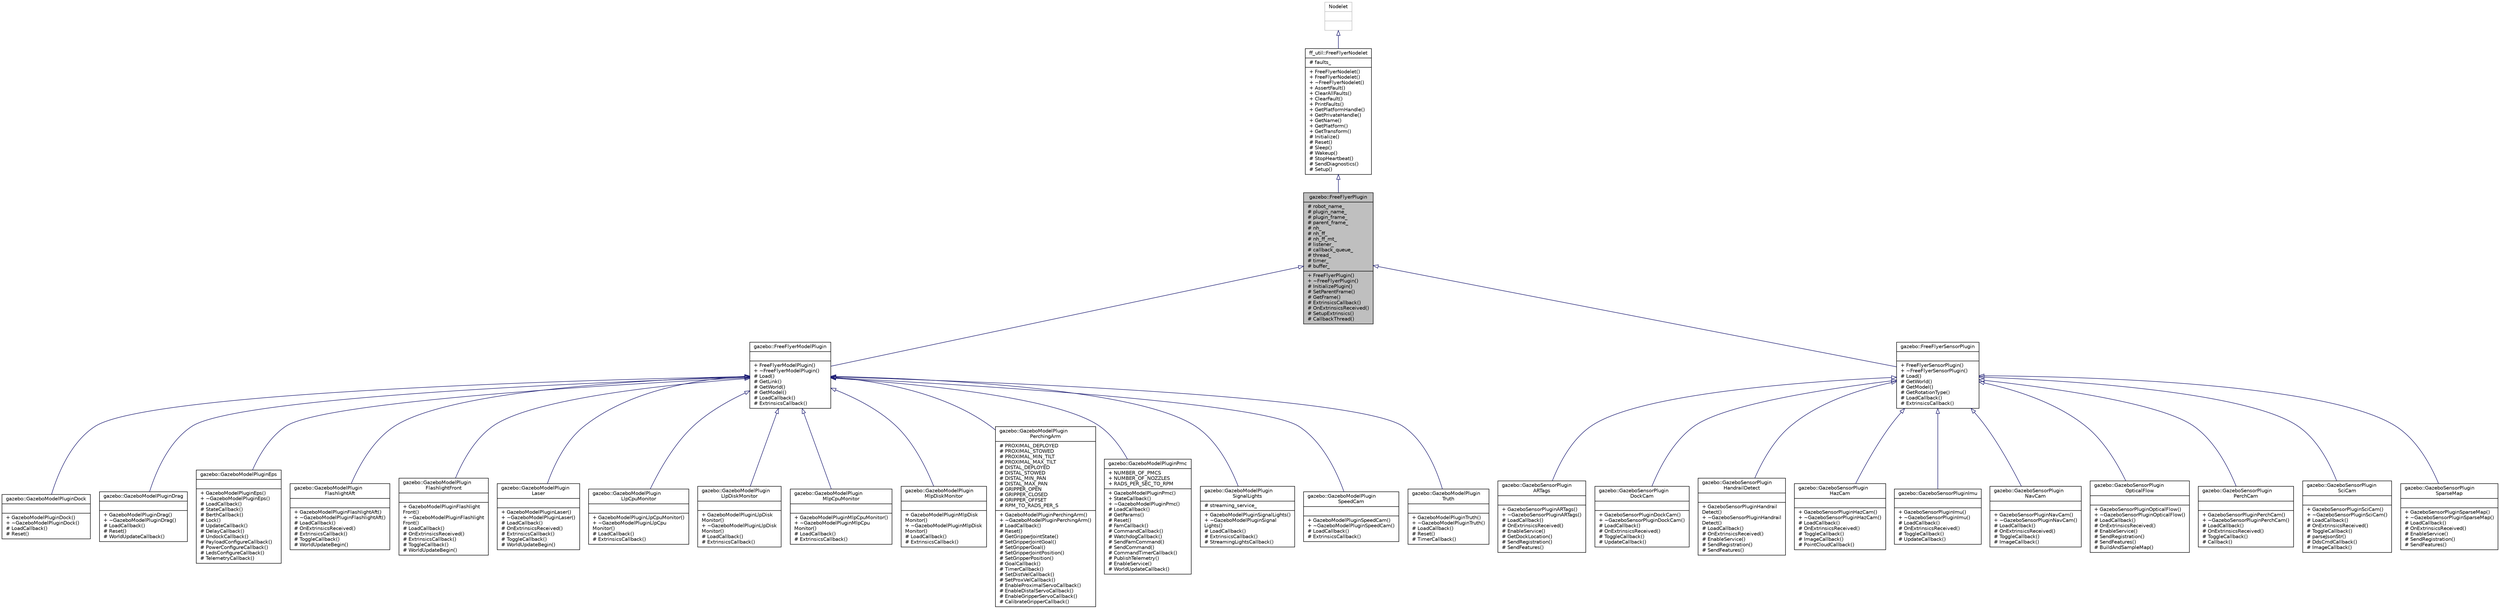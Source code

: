 digraph "gazebo::FreeFlyerPlugin"
{
 // LATEX_PDF_SIZE
  edge [fontname="Helvetica",fontsize="10",labelfontname="Helvetica",labelfontsize="10"];
  node [fontname="Helvetica",fontsize="10",shape=record];
  Node1 [label="{gazebo::FreeFlyerPlugin\n|# robot_name_\l# plugin_name_\l# plugin_frame_\l# parent_frame_\l# nh_\l# nh_ff_\l# nh_ff_mt_\l# listener_\l# callback_queue_\l# thread_\l# timer_\l# buffer_\l|+ FreeFlyerPlugin()\l+ ~FreeFlyerPlugin()\l# InitializePlugin()\l# SetParentFrame()\l# GetFrame()\l# ExtrinsicsCallback()\l# OnExtrinsicsReceived()\l# SetupExtrinsics()\l# CallbackThread()\l}",height=0.2,width=0.4,color="black", fillcolor="grey75", style="filled", fontcolor="black",tooltip=" "];
  Node2 -> Node1 [dir="back",color="midnightblue",fontsize="10",style="solid",arrowtail="onormal",fontname="Helvetica"];
  Node2 [label="{ff_util::FreeFlyerNodelet\n|# faults_\l|+ FreeFlyerNodelet()\l+ FreeFlyerNodelet()\l+ ~FreeFlyerNodelet()\l+ AssertFault()\l+ ClearAllFaults()\l+ ClearFault()\l+ PrintFaults()\l+ GetPlatformHandle()\l+ GetPrivateHandle()\l+ GetName()\l+ GetPlatform()\l+ GetTransform()\l# Initialize()\l# Reset()\l# Sleep()\l# Wakeup()\l# StopHeartbeat()\l# SendDiagnostics()\l# Setup()\l}",height=0.2,width=0.4,color="black", fillcolor="white", style="filled",URL="$classff__util_1_1FreeFlyerNodelet.html",tooltip=" "];
  Node3 -> Node2 [dir="back",color="midnightblue",fontsize="10",style="solid",arrowtail="onormal",fontname="Helvetica"];
  Node3 [label="{Nodelet\n||}",height=0.2,width=0.4,color="grey75", fillcolor="white", style="filled",tooltip=" "];
  Node1 -> Node4 [dir="back",color="midnightblue",fontsize="10",style="solid",arrowtail="onormal",fontname="Helvetica"];
  Node4 [label="{gazebo::FreeFlyerModelPlugin\n||+ FreeFlyerModelPlugin()\l+ ~FreeFlyerModelPlugin()\l# Load()\l# GetLink()\l# GetWorld()\l# GetModel()\l# LoadCallback()\l# ExtrinsicsCallback()\l}",height=0.2,width=0.4,color="black", fillcolor="white", style="filled",URL="$classgazebo_1_1FreeFlyerModelPlugin.html",tooltip=" "];
  Node4 -> Node5 [dir="back",color="midnightblue",fontsize="10",style="solid",arrowtail="onormal",fontname="Helvetica"];
  Node5 [label="{gazebo::GazeboModelPluginDock\n||+ GazeboModelPluginDock()\l+ ~GazeboModelPluginDock()\l# LoadCallback()\l# Reset()\l}",height=0.2,width=0.4,color="black", fillcolor="white", style="filled",URL="$classgazebo_1_1GazeboModelPluginDock.html",tooltip=" "];
  Node4 -> Node6 [dir="back",color="midnightblue",fontsize="10",style="solid",arrowtail="onormal",fontname="Helvetica"];
  Node6 [label="{gazebo::GazeboModelPluginDrag\n||+ GazeboModelPluginDrag()\l+ ~GazeboModelPluginDrag()\l# LoadCallback()\l# Reset()\l# WorldUpdateCallback()\l}",height=0.2,width=0.4,color="black", fillcolor="white", style="filled",URL="$classgazebo_1_1GazeboModelPluginDrag.html",tooltip=" "];
  Node4 -> Node7 [dir="back",color="midnightblue",fontsize="10",style="solid",arrowtail="onormal",fontname="Helvetica"];
  Node7 [label="{gazebo::GazeboModelPluginEps\n||+ GazeboModelPluginEps()\l+ ~GazeboModelPluginEps()\l# LoadCallback()\l# StateCallback()\l# BerthCallback()\l# Lock()\l# UpdateCallback()\l# DelayCallback()\l# UndockCallback()\l# PayloadConfigureCallback()\l# PowerConfigureCallback()\l# LedsConfigureCallback()\l# TelemetryCallback()\l}",height=0.2,width=0.4,color="black", fillcolor="white", style="filled",URL="$classgazebo_1_1GazeboModelPluginEps.html",tooltip=" "];
  Node4 -> Node8 [dir="back",color="midnightblue",fontsize="10",style="solid",arrowtail="onormal",fontname="Helvetica"];
  Node8 [label="{gazebo::GazeboModelPlugin\lFlashlightAft\n||+ GazeboModelPluginFlashlightAft()\l+ ~GazeboModelPluginFlashlightAft()\l# LoadCallback()\l# OnExtrinsicsReceived()\l# ExtrinsicsCallback()\l# ToggleCallback()\l# WorldUpdateBegin()\l}",height=0.2,width=0.4,color="black", fillcolor="white", style="filled",URL="$classgazebo_1_1GazeboModelPluginFlashlightAft.html",tooltip=" "];
  Node4 -> Node9 [dir="back",color="midnightblue",fontsize="10",style="solid",arrowtail="onormal",fontname="Helvetica"];
  Node9 [label="{gazebo::GazeboModelPlugin\lFlashlightFront\n||+ GazeboModelPluginFlashlight\lFront()\l+ ~GazeboModelPluginFlashlight\lFront()\l# LoadCallback()\l# OnExtrinsicsReceived()\l# ExtrinsicsCallback()\l# ToggleCallback()\l# WorldUpdateBegin()\l}",height=0.2,width=0.4,color="black", fillcolor="white", style="filled",URL="$classgazebo_1_1GazeboModelPluginFlashlightFront.html",tooltip=" "];
  Node4 -> Node10 [dir="back",color="midnightblue",fontsize="10",style="solid",arrowtail="onormal",fontname="Helvetica"];
  Node10 [label="{gazebo::GazeboModelPlugin\lLaser\n||+ GazeboModelPluginLaser()\l+ ~GazeboModelPluginLaser()\l# LoadCallback()\l# OnExtrinsicsReceived()\l# ExtrinsicsCallback()\l# ToggleCallback()\l# WorldUpdateBegin()\l}",height=0.2,width=0.4,color="black", fillcolor="white", style="filled",URL="$classgazebo_1_1GazeboModelPluginLaser.html",tooltip=" "];
  Node4 -> Node11 [dir="back",color="midnightblue",fontsize="10",style="solid",arrowtail="onormal",fontname="Helvetica"];
  Node11 [label="{gazebo::GazeboModelPlugin\lLlpCpuMonitor\n||+ GazeboModelPluginLlpCpuMonitor()\l+ ~GazeboModelPluginLlpCpu\lMonitor()\l# LoadCallback()\l# ExtrinsicsCallback()\l}",height=0.2,width=0.4,color="black", fillcolor="white", style="filled",URL="$classgazebo_1_1GazeboModelPluginLlpCpuMonitor.html",tooltip=" "];
  Node4 -> Node12 [dir="back",color="midnightblue",fontsize="10",style="solid",arrowtail="onormal",fontname="Helvetica"];
  Node12 [label="{gazebo::GazeboModelPlugin\lLlpDiskMonitor\n||+ GazeboModelPluginLlpDisk\lMonitor()\l+ ~GazeboModelPluginLlpDisk\lMonitor()\l# LoadCallback()\l# ExtrinsicsCallback()\l}",height=0.2,width=0.4,color="black", fillcolor="white", style="filled",URL="$classgazebo_1_1GazeboModelPluginLlpDiskMonitor.html",tooltip=" "];
  Node4 -> Node13 [dir="back",color="midnightblue",fontsize="10",style="solid",arrowtail="onormal",fontname="Helvetica"];
  Node13 [label="{gazebo::GazeboModelPlugin\lMlpCpuMonitor\n||+ GazeboModelPluginMlpCpuMonitor()\l+ ~GazeboModelPluginMlpCpu\lMonitor()\l# LoadCallback()\l# ExtrinsicsCallback()\l}",height=0.2,width=0.4,color="black", fillcolor="white", style="filled",URL="$classgazebo_1_1GazeboModelPluginMlpCpuMonitor.html",tooltip=" "];
  Node4 -> Node14 [dir="back",color="midnightblue",fontsize="10",style="solid",arrowtail="onormal",fontname="Helvetica"];
  Node14 [label="{gazebo::GazeboModelPlugin\lMlpDiskMonitor\n||+ GazeboModelPluginMlpDisk\lMonitor()\l+ ~GazeboModelPluginMlpDisk\lMonitor()\l# LoadCallback()\l# ExtrinsicsCallback()\l}",height=0.2,width=0.4,color="black", fillcolor="white", style="filled",URL="$classgazebo_1_1GazeboModelPluginMlpDiskMonitor.html",tooltip=" "];
  Node4 -> Node15 [dir="back",color="midnightblue",fontsize="10",style="solid",arrowtail="onormal",fontname="Helvetica"];
  Node15 [label="{gazebo::GazeboModelPlugin\lPerchingArm\n|# PROXIMAL_DEPLOYED\l# PROXIMAL_STOWED\l# PROXIMAL_MIN_TILT\l# PROXIMAL_MAX_TILT\l# DISTAL_DEPLOYED\l# DISTAL_STOWED\l# DISTAL_MIN_PAN\l# DISTAL_MAX_PAN\l# GRIPPER_OPEN\l# GRIPPER_CLOSED\l# GRIPPER_OFFSET\l# RPM_TO_RADS_PER_S\l|+ GazeboModelPluginPerchingArm()\l+ ~GazeboModelPluginPerchingArm()\l# LoadCallback()\l# Reset()\l# GetGripperJointState()\l# SetGripperJointGoal()\l# SetGripperGoal()\l# SetGripperJointPosition()\l# SetGripperPosition()\l# GoalCallback()\l# TimerCallback()\l# SetDistVelCallback()\l# SetProxVelCallback()\l# EnableProximalServoCallback()\l# EnableDistalServoCallback()\l# EnableGripperServoCallback()\l# CalibrateGripperCallback()\l}",height=0.2,width=0.4,color="black", fillcolor="white", style="filled",URL="$classgazebo_1_1GazeboModelPluginPerchingArm.html",tooltip=" "];
  Node4 -> Node16 [dir="back",color="midnightblue",fontsize="10",style="solid",arrowtail="onormal",fontname="Helvetica"];
  Node16 [label="{gazebo::GazeboModelPluginPmc\n|+ NUMBER_OF_PMCS\l+ NUMBER_OF_NOZZLES\l+ RADS_PER_SEC_TO_RPM\l|+ GazeboModelPluginPmc()\l+ StateCallback()\l+ ~GazeboModelPluginPmc()\l# LoadCallback()\l# GetParams()\l# Reset()\l# FamCallback()\l# CommandCallback()\l# WatchdogCallback()\l# SendFamCommand()\l# SendCommand()\l# CommandTimerCallback()\l# PublishTelemetry()\l# EnableService()\l# WorldUpdateCallback()\l}",height=0.2,width=0.4,color="black", fillcolor="white", style="filled",URL="$classgazebo_1_1GazeboModelPluginPmc.html",tooltip=" "];
  Node4 -> Node17 [dir="back",color="midnightblue",fontsize="10",style="solid",arrowtail="onormal",fontname="Helvetica"];
  Node17 [label="{gazebo::GazeboModelPlugin\lSignalLights\n|# streaming_service_\l|+ GazeboModelPluginSignalLights()\l+ ~GazeboModelPluginSignal\lLights()\l# LoadCallback()\l# ExtrinsicsCallback()\l# StreamingLightsCallback()\l}",height=0.2,width=0.4,color="black", fillcolor="white", style="filled",URL="$classgazebo_1_1GazeboModelPluginSignalLights.html",tooltip=" "];
  Node4 -> Node18 [dir="back",color="midnightblue",fontsize="10",style="solid",arrowtail="onormal",fontname="Helvetica"];
  Node18 [label="{gazebo::GazeboModelPlugin\lSpeedCam\n||+ GazeboModelPluginSpeedCam()\l+ ~GazeboModelPluginSpeedCam()\l# LoadCallback()\l# ExtrinsicsCallback()\l}",height=0.2,width=0.4,color="black", fillcolor="white", style="filled",URL="$classgazebo_1_1GazeboModelPluginSpeedCam.html",tooltip=" "];
  Node4 -> Node19 [dir="back",color="midnightblue",fontsize="10",style="solid",arrowtail="onormal",fontname="Helvetica"];
  Node19 [label="{gazebo::GazeboModelPlugin\lTruth\n||+ GazeboModelPluginTruth()\l+ ~GazeboModelPluginTruth()\l# LoadCallback()\l# Reset()\l# TimerCallback()\l}",height=0.2,width=0.4,color="black", fillcolor="white", style="filled",URL="$classgazebo_1_1GazeboModelPluginTruth.html",tooltip=" "];
  Node1 -> Node20 [dir="back",color="midnightblue",fontsize="10",style="solid",arrowtail="onormal",fontname="Helvetica"];
  Node20 [label="{gazebo::FreeFlyerSensorPlugin\n||+ FreeFlyerSensorPlugin()\l+ ~FreeFlyerSensorPlugin()\l# Load()\l# GetWorld()\l# GetModel()\l# GetRotationType()\l# LoadCallback()\l# ExtrinsicsCallback()\l}",height=0.2,width=0.4,color="black", fillcolor="white", style="filled",URL="$classgazebo_1_1FreeFlyerSensorPlugin.html",tooltip=" "];
  Node20 -> Node21 [dir="back",color="midnightblue",fontsize="10",style="solid",arrowtail="onormal",fontname="Helvetica"];
  Node21 [label="{gazebo::GazeboSensorPlugin\lARTags\n||+ GazeboSensorPluginARTags()\l+ ~GazeboSensorPluginARTags()\l# LoadCallback()\l# OnExtrinsicsReceived()\l# EnableService()\l# GetDockLocation()\l# SendRegistration()\l# SendFeatures()\l}",height=0.2,width=0.4,color="black", fillcolor="white", style="filled",URL="$classgazebo_1_1GazeboSensorPluginARTags.html",tooltip=" "];
  Node20 -> Node22 [dir="back",color="midnightblue",fontsize="10",style="solid",arrowtail="onormal",fontname="Helvetica"];
  Node22 [label="{gazebo::GazeboSensorPlugin\lDockCam\n||+ GazeboSensorPluginDockCam()\l+ ~GazeboSensorPluginDockCam()\l# LoadCallback()\l# OnExtrinsicsReceived()\l# ToggleCallback()\l# UpdateCallback()\l}",height=0.2,width=0.4,color="black", fillcolor="white", style="filled",URL="$classgazebo_1_1GazeboSensorPluginDockCam.html",tooltip=" "];
  Node20 -> Node23 [dir="back",color="midnightblue",fontsize="10",style="solid",arrowtail="onormal",fontname="Helvetica"];
  Node23 [label="{gazebo::GazeboSensorPlugin\lHandrailDetect\n||+ GazeboSensorPluginHandrail\lDetect()\l+ ~GazeboSensorPluginHandrail\lDetect()\l# LoadCallback()\l# OnExtrinsicsReceived()\l# EnableService()\l# SendRegistration()\l# SendFeatures()\l}",height=0.2,width=0.4,color="black", fillcolor="white", style="filled",URL="$classgazebo_1_1GazeboSensorPluginHandrailDetect.html",tooltip=" "];
  Node20 -> Node24 [dir="back",color="midnightblue",fontsize="10",style="solid",arrowtail="onormal",fontname="Helvetica"];
  Node24 [label="{gazebo::GazeboSensorPlugin\lHazCam\n||+ GazeboSensorPluginHazCam()\l+ ~GazeboSensorPluginHazCam()\l# LoadCallback()\l# OnExtrinsicsReceived()\l# ToggleCallback()\l# ImageCallback()\l# PointCloudCallback()\l}",height=0.2,width=0.4,color="black", fillcolor="white", style="filled",URL="$classgazebo_1_1GazeboSensorPluginHazCam.html",tooltip=" "];
  Node20 -> Node25 [dir="back",color="midnightblue",fontsize="10",style="solid",arrowtail="onormal",fontname="Helvetica"];
  Node25 [label="{gazebo::GazeboSensorPluginImu\n||+ GazeboSensorPluginImu()\l+ ~GazeboSensorPluginImu()\l# LoadCallback()\l# OnExtrinsicsReceived()\l# ToggleCallback()\l# UpdateCallback()\l}",height=0.2,width=0.4,color="black", fillcolor="white", style="filled",URL="$classgazebo_1_1GazeboSensorPluginImu.html",tooltip=" "];
  Node20 -> Node26 [dir="back",color="midnightblue",fontsize="10",style="solid",arrowtail="onormal",fontname="Helvetica"];
  Node26 [label="{gazebo::GazeboSensorPlugin\lNavCam\n||+ GazeboSensorPluginNavCam()\l+ ~GazeboSensorPluginNavCam()\l# LoadCallback()\l# OnExtrinsicsReceived()\l# ToggleCallback()\l# ImageCallback()\l}",height=0.2,width=0.4,color="black", fillcolor="white", style="filled",URL="$classgazebo_1_1GazeboSensorPluginNavCam.html",tooltip=" "];
  Node20 -> Node27 [dir="back",color="midnightblue",fontsize="10",style="solid",arrowtail="onormal",fontname="Helvetica"];
  Node27 [label="{gazebo::GazeboSensorPlugin\lOpticalFlow\n||+ GazeboSensorPluginOpticalFlow()\l+ ~GazeboSensorPluginOpticalFlow()\l# LoadCallback()\l# OnExtrinsicsReceived()\l# EnableService()\l# SendRegistration()\l# SendFeatures()\l# BuildAndSampleMap()\l}",height=0.2,width=0.4,color="black", fillcolor="white", style="filled",URL="$classgazebo_1_1GazeboSensorPluginOpticalFlow.html",tooltip=" "];
  Node20 -> Node28 [dir="back",color="midnightblue",fontsize="10",style="solid",arrowtail="onormal",fontname="Helvetica"];
  Node28 [label="{gazebo::GazeboSensorPlugin\lPerchCam\n||+ GazeboSensorPluginPerchCam()\l+ ~GazeboSensorPluginPerchCam()\l# LoadCallback()\l# OnExtrinsicsReceived()\l# ToggleCallback()\l# Callback()\l}",height=0.2,width=0.4,color="black", fillcolor="white", style="filled",URL="$classgazebo_1_1GazeboSensorPluginPerchCam.html",tooltip=" "];
  Node20 -> Node29 [dir="back",color="midnightblue",fontsize="10",style="solid",arrowtail="onormal",fontname="Helvetica"];
  Node29 [label="{gazebo::GazeboSensorPlugin\lSciCam\n||+ GazeboSensorPluginSciCam()\l+ ~GazeboSensorPluginSciCam()\l# LoadCallback()\l# OnExtrinsicsReceived()\l# ToggleCallback()\l# parseJsonStr()\l# DdsCmdCallback()\l# ImageCallback()\l}",height=0.2,width=0.4,color="black", fillcolor="white", style="filled",URL="$classgazebo_1_1GazeboSensorPluginSciCam.html",tooltip=" "];
  Node20 -> Node30 [dir="back",color="midnightblue",fontsize="10",style="solid",arrowtail="onormal",fontname="Helvetica"];
  Node30 [label="{gazebo::GazeboSensorPlugin\lSparseMap\n||+ GazeboSensorPluginSparseMap()\l+ ~GazeboSensorPluginSparseMap()\l# LoadCallback()\l# OnExtrinsicsReceived()\l# EnableService()\l# SendRegistration()\l# SendFeatures()\l}",height=0.2,width=0.4,color="black", fillcolor="white", style="filled",URL="$classgazebo_1_1GazeboSensorPluginSparseMap.html",tooltip=" "];
}
